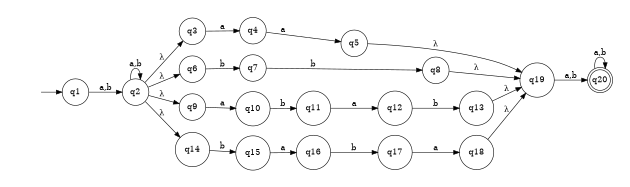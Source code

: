 digraph {
	rankdir=LR;
	margin=0.1;
	size=4;
	node [margin=0.1 shape=circle];
	q20[margin=0 shape=doublecircle];
	" "[color=white width=0];
	" " -> q1;
	q1 -> q2[label="a,b"];
	q2 -> q2[label="a,b"];
	q2 -> q3[label=<&#955;>];
	q2 -> q6[label=<&#955;>];
	q2 -> q9[label=<&#955;>];
	q2 -> q14[label=<&#955;>];
	q3 -> q4[label="a"];
	q4 -> q5[label="a"];
	q5 -> q19[label=<&#955;>];
	q6 -> q7[label="b"];
	q7 -> q8[label="b"];
	q8 -> q19[label=<&#955;>];
	q9 -> q10[label="a"];
	q10 -> q11[label="b"];
	q11 -> q12[label="a"];
	q12 -> q13[label="b"];
	q13 -> q19[label=<&#955;>];
	q14 -> q15[label="b"];
	q15 -> q16[label="a"];
	q16 -> q17[label="b"];
	q17 -> q18[label="a"];
	q18 -> q19[label=<&#955;>];
	q19 -> q20[label="a,b"];
	q20 -> q20[label="a,b"];
}